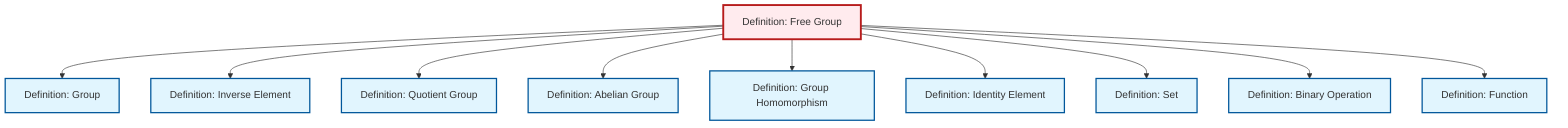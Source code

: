 graph TD
    classDef definition fill:#e1f5fe,stroke:#01579b,stroke-width:2px
    classDef theorem fill:#f3e5f5,stroke:#4a148c,stroke-width:2px
    classDef axiom fill:#fff3e0,stroke:#e65100,stroke-width:2px
    classDef example fill:#e8f5e9,stroke:#1b5e20,stroke-width:2px
    classDef current fill:#ffebee,stroke:#b71c1c,stroke-width:3px
    def-group["Definition: Group"]:::definition
    def-free-group["Definition: Free Group"]:::definition
    def-inverse-element["Definition: Inverse Element"]:::definition
    def-identity-element["Definition: Identity Element"]:::definition
    def-set["Definition: Set"]:::definition
    def-abelian-group["Definition: Abelian Group"]:::definition
    def-quotient-group["Definition: Quotient Group"]:::definition
    def-homomorphism["Definition: Group Homomorphism"]:::definition
    def-binary-operation["Definition: Binary Operation"]:::definition
    def-function["Definition: Function"]:::definition
    def-free-group --> def-group
    def-free-group --> def-inverse-element
    def-free-group --> def-quotient-group
    def-free-group --> def-abelian-group
    def-free-group --> def-homomorphism
    def-free-group --> def-identity-element
    def-free-group --> def-set
    def-free-group --> def-binary-operation
    def-free-group --> def-function
    class def-free-group current